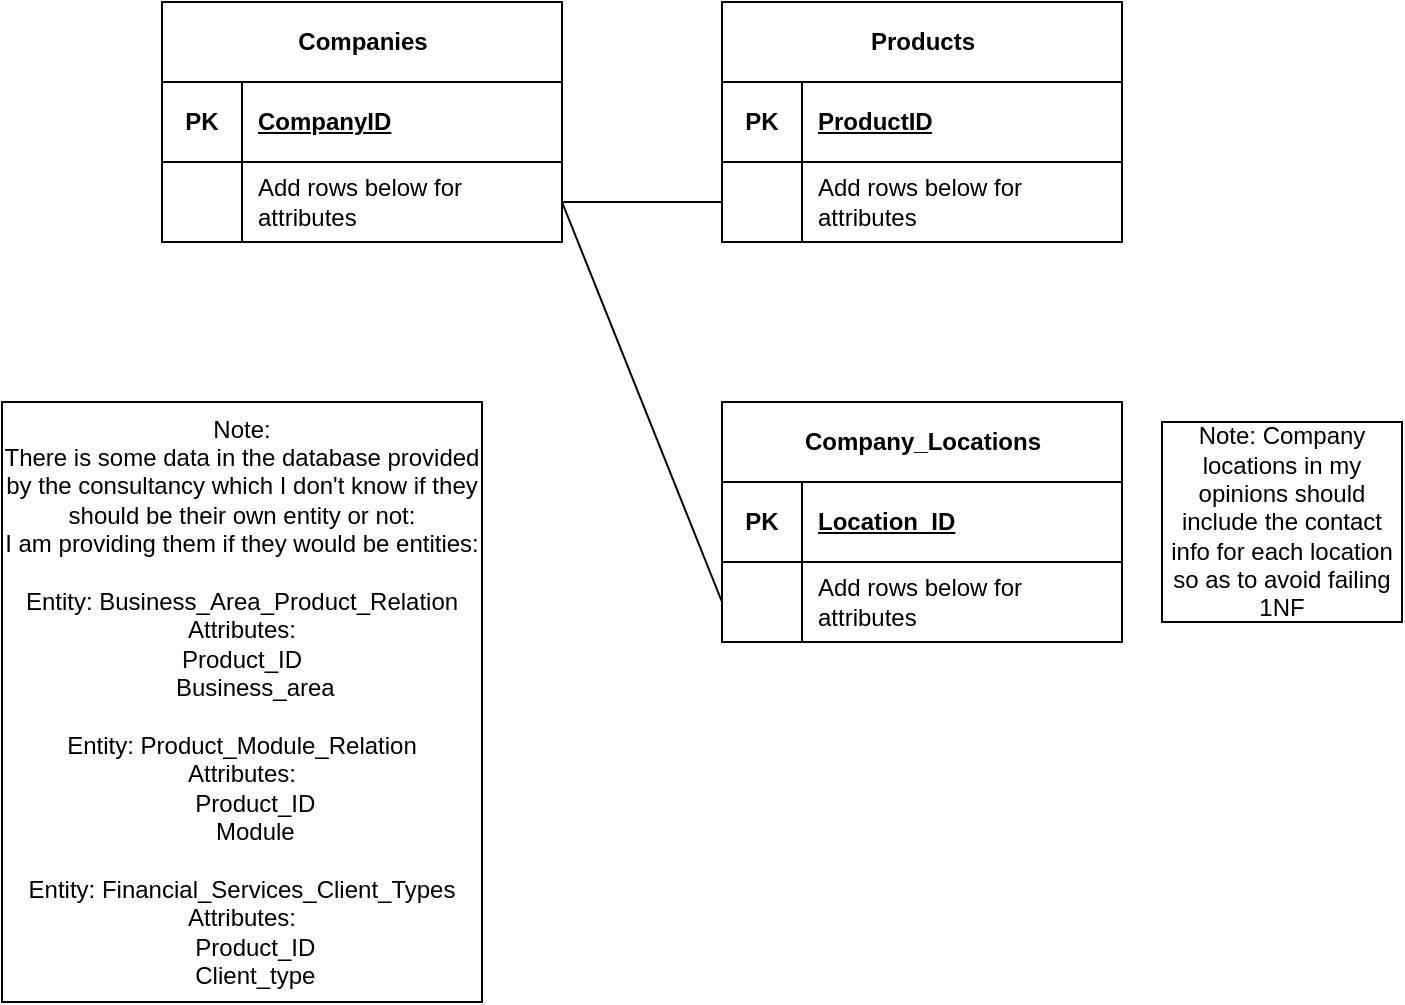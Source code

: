 <mxfile version="22.0.4" type="github">
  <diagram name="Page-1" id="2hT5PjlEDrVHC1beTUGD">
    <mxGraphModel dx="794" dy="503" grid="1" gridSize="10" guides="1" tooltips="1" connect="1" arrows="1" fold="1" page="1" pageScale="1" pageWidth="850" pageHeight="1100" math="0" shadow="0">
      <root>
        <mxCell id="0" />
        <mxCell id="1" parent="0" />
        <mxCell id="Km_bkd4KkJlNax6AKqFl-1" value="Companies" style="shape=table;startSize=40;container=1;collapsible=1;childLayout=tableLayout;fixedRows=1;rowLines=0;fontStyle=1;align=center;resizeLast=1;html=1;" vertex="1" parent="1">
          <mxGeometry x="160" y="80" width="200" height="120" as="geometry" />
        </mxCell>
        <mxCell id="Km_bkd4KkJlNax6AKqFl-2" value="" style="shape=tableRow;horizontal=0;startSize=0;swimlaneHead=0;swimlaneBody=0;fillColor=none;collapsible=0;dropTarget=0;points=[[0,0.5],[1,0.5]];portConstraint=eastwest;top=0;left=0;right=0;bottom=1;" vertex="1" parent="Km_bkd4KkJlNax6AKqFl-1">
          <mxGeometry y="40" width="200" height="40" as="geometry" />
        </mxCell>
        <mxCell id="Km_bkd4KkJlNax6AKqFl-3" value="PK" style="shape=partialRectangle;connectable=0;fillColor=none;top=0;left=0;bottom=0;right=0;fontStyle=1;overflow=hidden;whiteSpace=wrap;html=1;" vertex="1" parent="Km_bkd4KkJlNax6AKqFl-2">
          <mxGeometry width="40" height="40" as="geometry">
            <mxRectangle width="40" height="40" as="alternateBounds" />
          </mxGeometry>
        </mxCell>
        <mxCell id="Km_bkd4KkJlNax6AKqFl-4" value="CompanyID" style="shape=partialRectangle;connectable=0;fillColor=none;top=0;left=0;bottom=0;right=0;align=left;spacingLeft=6;fontStyle=5;overflow=hidden;whiteSpace=wrap;html=1;" vertex="1" parent="Km_bkd4KkJlNax6AKqFl-2">
          <mxGeometry x="40" width="160" height="40" as="geometry">
            <mxRectangle width="160" height="40" as="alternateBounds" />
          </mxGeometry>
        </mxCell>
        <mxCell id="Km_bkd4KkJlNax6AKqFl-5" value="" style="shape=tableRow;horizontal=0;startSize=0;swimlaneHead=0;swimlaneBody=0;fillColor=none;collapsible=0;dropTarget=0;points=[[0,0.5],[1,0.5]];portConstraint=eastwest;top=0;left=0;right=0;bottom=0;" vertex="1" parent="Km_bkd4KkJlNax6AKqFl-1">
          <mxGeometry y="80" width="200" height="40" as="geometry" />
        </mxCell>
        <mxCell id="Km_bkd4KkJlNax6AKqFl-6" value="" style="shape=partialRectangle;connectable=0;fillColor=none;top=0;left=0;bottom=0;right=0;editable=1;overflow=hidden;whiteSpace=wrap;html=1;" vertex="1" parent="Km_bkd4KkJlNax6AKqFl-5">
          <mxGeometry width="40" height="40" as="geometry">
            <mxRectangle width="40" height="40" as="alternateBounds" />
          </mxGeometry>
        </mxCell>
        <mxCell id="Km_bkd4KkJlNax6AKqFl-7" value="Add rows below for attributes" style="shape=partialRectangle;connectable=0;fillColor=none;top=0;left=0;bottom=0;right=0;align=left;spacingLeft=6;overflow=hidden;whiteSpace=wrap;html=1;" vertex="1" parent="Km_bkd4KkJlNax6AKqFl-5">
          <mxGeometry x="40" width="160" height="40" as="geometry">
            <mxRectangle width="160" height="40" as="alternateBounds" />
          </mxGeometry>
        </mxCell>
        <mxCell id="Km_bkd4KkJlNax6AKqFl-14" value="Products" style="shape=table;startSize=40;container=1;collapsible=1;childLayout=tableLayout;fixedRows=1;rowLines=0;fontStyle=1;align=center;resizeLast=1;html=1;" vertex="1" parent="1">
          <mxGeometry x="440" y="80" width="200" height="120" as="geometry" />
        </mxCell>
        <mxCell id="Km_bkd4KkJlNax6AKqFl-15" value="" style="shape=tableRow;horizontal=0;startSize=0;swimlaneHead=0;swimlaneBody=0;fillColor=none;collapsible=0;dropTarget=0;points=[[0,0.5],[1,0.5]];portConstraint=eastwest;top=0;left=0;right=0;bottom=1;" vertex="1" parent="Km_bkd4KkJlNax6AKqFl-14">
          <mxGeometry y="40" width="200" height="40" as="geometry" />
        </mxCell>
        <mxCell id="Km_bkd4KkJlNax6AKqFl-16" value="PK" style="shape=partialRectangle;connectable=0;fillColor=none;top=0;left=0;bottom=0;right=0;fontStyle=1;overflow=hidden;whiteSpace=wrap;html=1;" vertex="1" parent="Km_bkd4KkJlNax6AKqFl-15">
          <mxGeometry width="40" height="40" as="geometry">
            <mxRectangle width="40" height="40" as="alternateBounds" />
          </mxGeometry>
        </mxCell>
        <mxCell id="Km_bkd4KkJlNax6AKqFl-17" value="ProductID" style="shape=partialRectangle;connectable=0;fillColor=none;top=0;left=0;bottom=0;right=0;align=left;spacingLeft=6;fontStyle=5;overflow=hidden;whiteSpace=wrap;html=1;" vertex="1" parent="Km_bkd4KkJlNax6AKqFl-15">
          <mxGeometry x="40" width="160" height="40" as="geometry">
            <mxRectangle width="160" height="40" as="alternateBounds" />
          </mxGeometry>
        </mxCell>
        <mxCell id="Km_bkd4KkJlNax6AKqFl-18" value="" style="shape=tableRow;horizontal=0;startSize=0;swimlaneHead=0;swimlaneBody=0;fillColor=none;collapsible=0;dropTarget=0;points=[[0,0.5],[1,0.5]];portConstraint=eastwest;top=0;left=0;right=0;bottom=0;" vertex="1" parent="Km_bkd4KkJlNax6AKqFl-14">
          <mxGeometry y="80" width="200" height="40" as="geometry" />
        </mxCell>
        <mxCell id="Km_bkd4KkJlNax6AKqFl-19" value="" style="shape=partialRectangle;connectable=0;fillColor=none;top=0;left=0;bottom=0;right=0;editable=1;overflow=hidden;whiteSpace=wrap;html=1;" vertex="1" parent="Km_bkd4KkJlNax6AKqFl-18">
          <mxGeometry width="40" height="40" as="geometry">
            <mxRectangle width="40" height="40" as="alternateBounds" />
          </mxGeometry>
        </mxCell>
        <mxCell id="Km_bkd4KkJlNax6AKqFl-20" value="Add rows below for attributes" style="shape=partialRectangle;connectable=0;fillColor=none;top=0;left=0;bottom=0;right=0;align=left;spacingLeft=6;overflow=hidden;whiteSpace=wrap;html=1;" vertex="1" parent="Km_bkd4KkJlNax6AKqFl-18">
          <mxGeometry x="40" width="160" height="40" as="geometry">
            <mxRectangle width="160" height="40" as="alternateBounds" />
          </mxGeometry>
        </mxCell>
        <mxCell id="Km_bkd4KkJlNax6AKqFl-22" style="rounded=0;orthogonalLoop=1;jettySize=auto;html=1;exitX=1;exitY=0.5;exitDx=0;exitDy=0;entryX=0;entryY=0.5;entryDx=0;entryDy=0;endArrow=none;endFill=0;" edge="1" parent="1" source="Km_bkd4KkJlNax6AKqFl-5" target="Km_bkd4KkJlNax6AKqFl-18">
          <mxGeometry relative="1" as="geometry" />
        </mxCell>
        <mxCell id="Km_bkd4KkJlNax6AKqFl-23" value="Company_Locations" style="shape=table;startSize=40;container=1;collapsible=1;childLayout=tableLayout;fixedRows=1;rowLines=0;fontStyle=1;align=center;resizeLast=1;html=1;" vertex="1" parent="1">
          <mxGeometry x="440" y="280" width="200" height="120" as="geometry" />
        </mxCell>
        <mxCell id="Km_bkd4KkJlNax6AKqFl-24" value="" style="shape=tableRow;horizontal=0;startSize=0;swimlaneHead=0;swimlaneBody=0;fillColor=none;collapsible=0;dropTarget=0;points=[[0,0.5],[1,0.5]];portConstraint=eastwest;top=0;left=0;right=0;bottom=1;" vertex="1" parent="Km_bkd4KkJlNax6AKqFl-23">
          <mxGeometry y="40" width="200" height="40" as="geometry" />
        </mxCell>
        <mxCell id="Km_bkd4KkJlNax6AKqFl-25" value="PK" style="shape=partialRectangle;connectable=0;fillColor=none;top=0;left=0;bottom=0;right=0;fontStyle=1;overflow=hidden;whiteSpace=wrap;html=1;" vertex="1" parent="Km_bkd4KkJlNax6AKqFl-24">
          <mxGeometry width="40" height="40" as="geometry">
            <mxRectangle width="40" height="40" as="alternateBounds" />
          </mxGeometry>
        </mxCell>
        <mxCell id="Km_bkd4KkJlNax6AKqFl-26" value="Location_ID" style="shape=partialRectangle;connectable=0;fillColor=none;top=0;left=0;bottom=0;right=0;align=left;spacingLeft=6;fontStyle=5;overflow=hidden;whiteSpace=wrap;html=1;" vertex="1" parent="Km_bkd4KkJlNax6AKqFl-24">
          <mxGeometry x="40" width="160" height="40" as="geometry">
            <mxRectangle width="160" height="40" as="alternateBounds" />
          </mxGeometry>
        </mxCell>
        <mxCell id="Km_bkd4KkJlNax6AKqFl-27" value="" style="shape=tableRow;horizontal=0;startSize=0;swimlaneHead=0;swimlaneBody=0;fillColor=none;collapsible=0;dropTarget=0;points=[[0,0.5],[1,0.5]];portConstraint=eastwest;top=0;left=0;right=0;bottom=0;" vertex="1" parent="Km_bkd4KkJlNax6AKqFl-23">
          <mxGeometry y="80" width="200" height="40" as="geometry" />
        </mxCell>
        <mxCell id="Km_bkd4KkJlNax6AKqFl-28" value="" style="shape=partialRectangle;connectable=0;fillColor=none;top=0;left=0;bottom=0;right=0;editable=1;overflow=hidden;whiteSpace=wrap;html=1;" vertex="1" parent="Km_bkd4KkJlNax6AKqFl-27">
          <mxGeometry width="40" height="40" as="geometry">
            <mxRectangle width="40" height="40" as="alternateBounds" />
          </mxGeometry>
        </mxCell>
        <mxCell id="Km_bkd4KkJlNax6AKqFl-29" value="Add rows below for attributes" style="shape=partialRectangle;connectable=0;fillColor=none;top=0;left=0;bottom=0;right=0;align=left;spacingLeft=6;overflow=hidden;whiteSpace=wrap;html=1;" vertex="1" parent="Km_bkd4KkJlNax6AKqFl-27">
          <mxGeometry x="40" width="160" height="40" as="geometry">
            <mxRectangle width="160" height="40" as="alternateBounds" />
          </mxGeometry>
        </mxCell>
        <mxCell id="Km_bkd4KkJlNax6AKqFl-30" style="rounded=0;orthogonalLoop=1;jettySize=auto;html=1;exitX=1;exitY=0.5;exitDx=0;exitDy=0;entryX=0;entryY=0.5;entryDx=0;entryDy=0;endArrow=none;endFill=0;" edge="1" parent="1" source="Km_bkd4KkJlNax6AKqFl-5" target="Km_bkd4KkJlNax6AKqFl-27">
          <mxGeometry relative="1" as="geometry" />
        </mxCell>
        <mxCell id="Km_bkd4KkJlNax6AKqFl-38" value="Note: Company locations in my opinions should include the contact info for each location so as to avoid failing 1NF" style="rounded=0;whiteSpace=wrap;html=1;" vertex="1" parent="1">
          <mxGeometry x="660" y="290" width="120" height="100" as="geometry" />
        </mxCell>
        <mxCell id="Km_bkd4KkJlNax6AKqFl-39" value="Note:&lt;br&gt;There is some data in the database provided by the consultancy which I don&#39;t know if they should be their own entity or not:&lt;br&gt;I am providing them if they would be entities:&lt;br&gt;&lt;br&gt;&lt;div&gt;Entity: Business_Area_Product_Relation&lt;/div&gt;&lt;div&gt;Attributes:&lt;/div&gt;&lt;div&gt;Product_ID&lt;span style=&quot;&quot;&gt;&lt;/span&gt;&lt;/div&gt;&lt;div&gt;&lt;span style=&quot;&quot;&gt;&lt;span style=&quot;&quot;&gt;&lt;span style=&quot;white-space: pre;&quot;&gt;&amp;nbsp;&amp;nbsp;&amp;nbsp;&amp;nbsp;&lt;/span&gt;&lt;/span&gt;Business_area&lt;/span&gt;&lt;/div&gt;&lt;div&gt;&lt;br&gt;&lt;/div&gt;&lt;div&gt;Entity: Product_Module_Relation&lt;/div&gt;&lt;div&gt;Attributes:&lt;/div&gt;&lt;div&gt;&lt;span style=&quot;&quot;&gt;&lt;span style=&quot;&quot;&gt;&lt;span style=&quot;white-space: pre;&quot;&gt;&amp;nbsp;&amp;nbsp;&amp;nbsp;&amp;nbsp;&lt;/span&gt;&lt;/span&gt;Product_ID&lt;/span&gt;&lt;/div&gt;&lt;div&gt;&lt;span style=&quot;&quot;&gt;&lt;span style=&quot;&quot;&gt;&lt;span style=&quot;white-space: pre;&quot;&gt;&amp;nbsp;&amp;nbsp;&amp;nbsp;&amp;nbsp;&lt;/span&gt;&lt;/span&gt;Module&lt;/span&gt;&lt;/div&gt;&lt;div&gt;&lt;br&gt;&lt;/div&gt;&lt;div&gt;Entity: Financial_Services_Client_Types&lt;/div&gt;&lt;div&gt;Attributes:&lt;/div&gt;&lt;div&gt;&lt;span style=&quot;&quot;&gt;&lt;span style=&quot;&quot;&gt;&lt;span style=&quot;white-space: pre;&quot;&gt;&amp;nbsp;&amp;nbsp;&amp;nbsp;&amp;nbsp;&lt;/span&gt;&lt;/span&gt;Product_ID&lt;/span&gt;&lt;/div&gt;&lt;div&gt;&lt;span style=&quot;&quot;&gt;&lt;span style=&quot;&quot;&gt;&lt;span style=&quot;white-space: pre;&quot;&gt;&amp;nbsp;&amp;nbsp;&amp;nbsp;&amp;nbsp;&lt;/span&gt;&lt;/span&gt;Client_type&lt;/span&gt;&lt;/div&gt;" style="rounded=0;whiteSpace=wrap;html=1;" vertex="1" parent="1">
          <mxGeometry x="80" y="280" width="240" height="300" as="geometry" />
        </mxCell>
      </root>
    </mxGraphModel>
  </diagram>
</mxfile>
